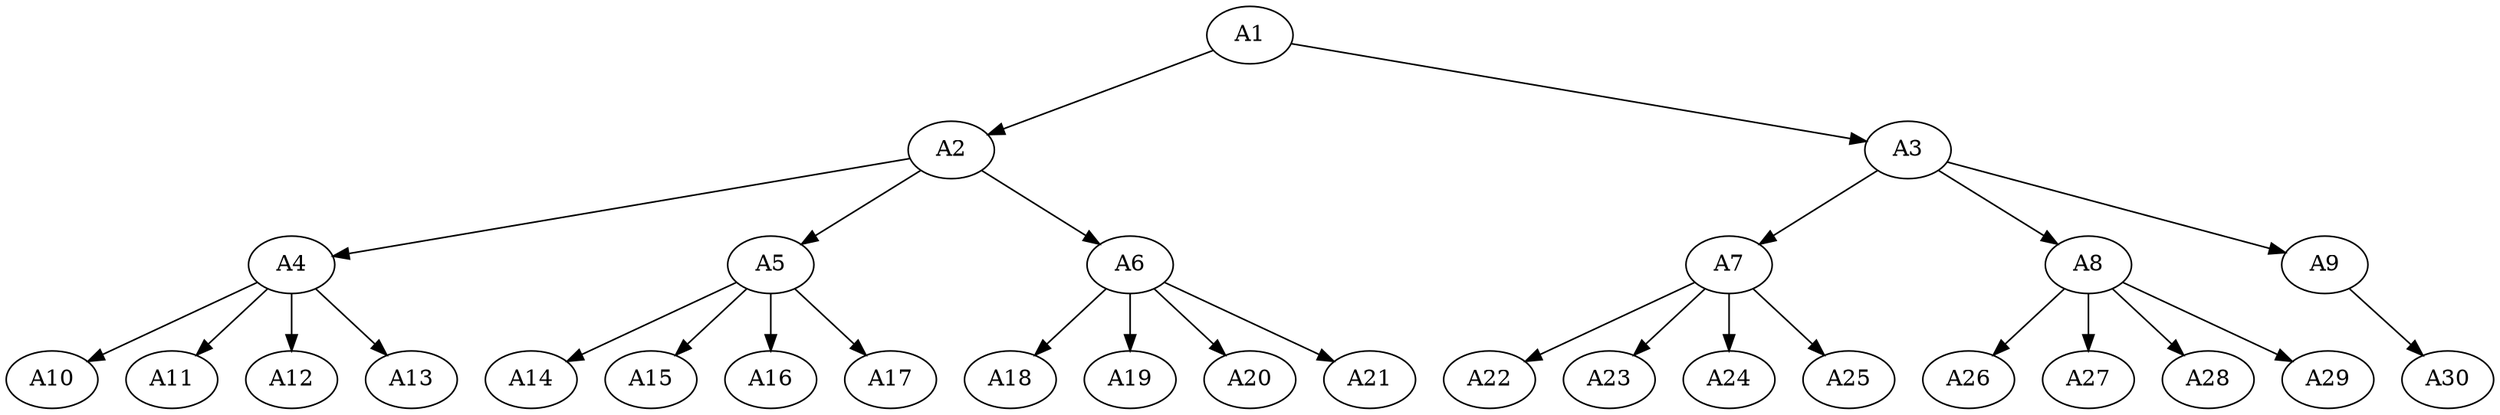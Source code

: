 digraph tree {
    "A1";
    "A2";
    "A4";
    "A10";
    "A11";
    "A12";
    "A13";
    "A5";
    "A14";
    "A15";
    "A16";
    "A17";
    "A6";
    "A18";
    "A19";
    "A20";
    "A21";
    "A3";
    "A7";
    "A22";
    "A23";
    "A24";
    "A25";
    "A8";
    "A26";
    "A27";
    "A28";
    "A29";
    "A9";
    "A30";
    "A1" -> "A2";
    "A1" -> "A3";
    "A2" -> "A4";
    "A2" -> "A5";
    "A2" -> "A6";
    "A4" -> "A10";
    "A4" -> "A11";
    "A4" -> "A12";
    "A4" -> "A13";
    "A5" -> "A14";
    "A5" -> "A15";
    "A5" -> "A16";
    "A5" -> "A17";
    "A6" -> "A18";
    "A6" -> "A19";
    "A6" -> "A20";
    "A6" -> "A21";
    "A3" -> "A7";
    "A3" -> "A8";
    "A3" -> "A9";
    "A7" -> "A22";
    "A7" -> "A23";
    "A7" -> "A24";
    "A7" -> "A25";
    "A8" -> "A26";
    "A8" -> "A27";
    "A8" -> "A28";
    "A8" -> "A29";
    "A9" -> "A30";
}
